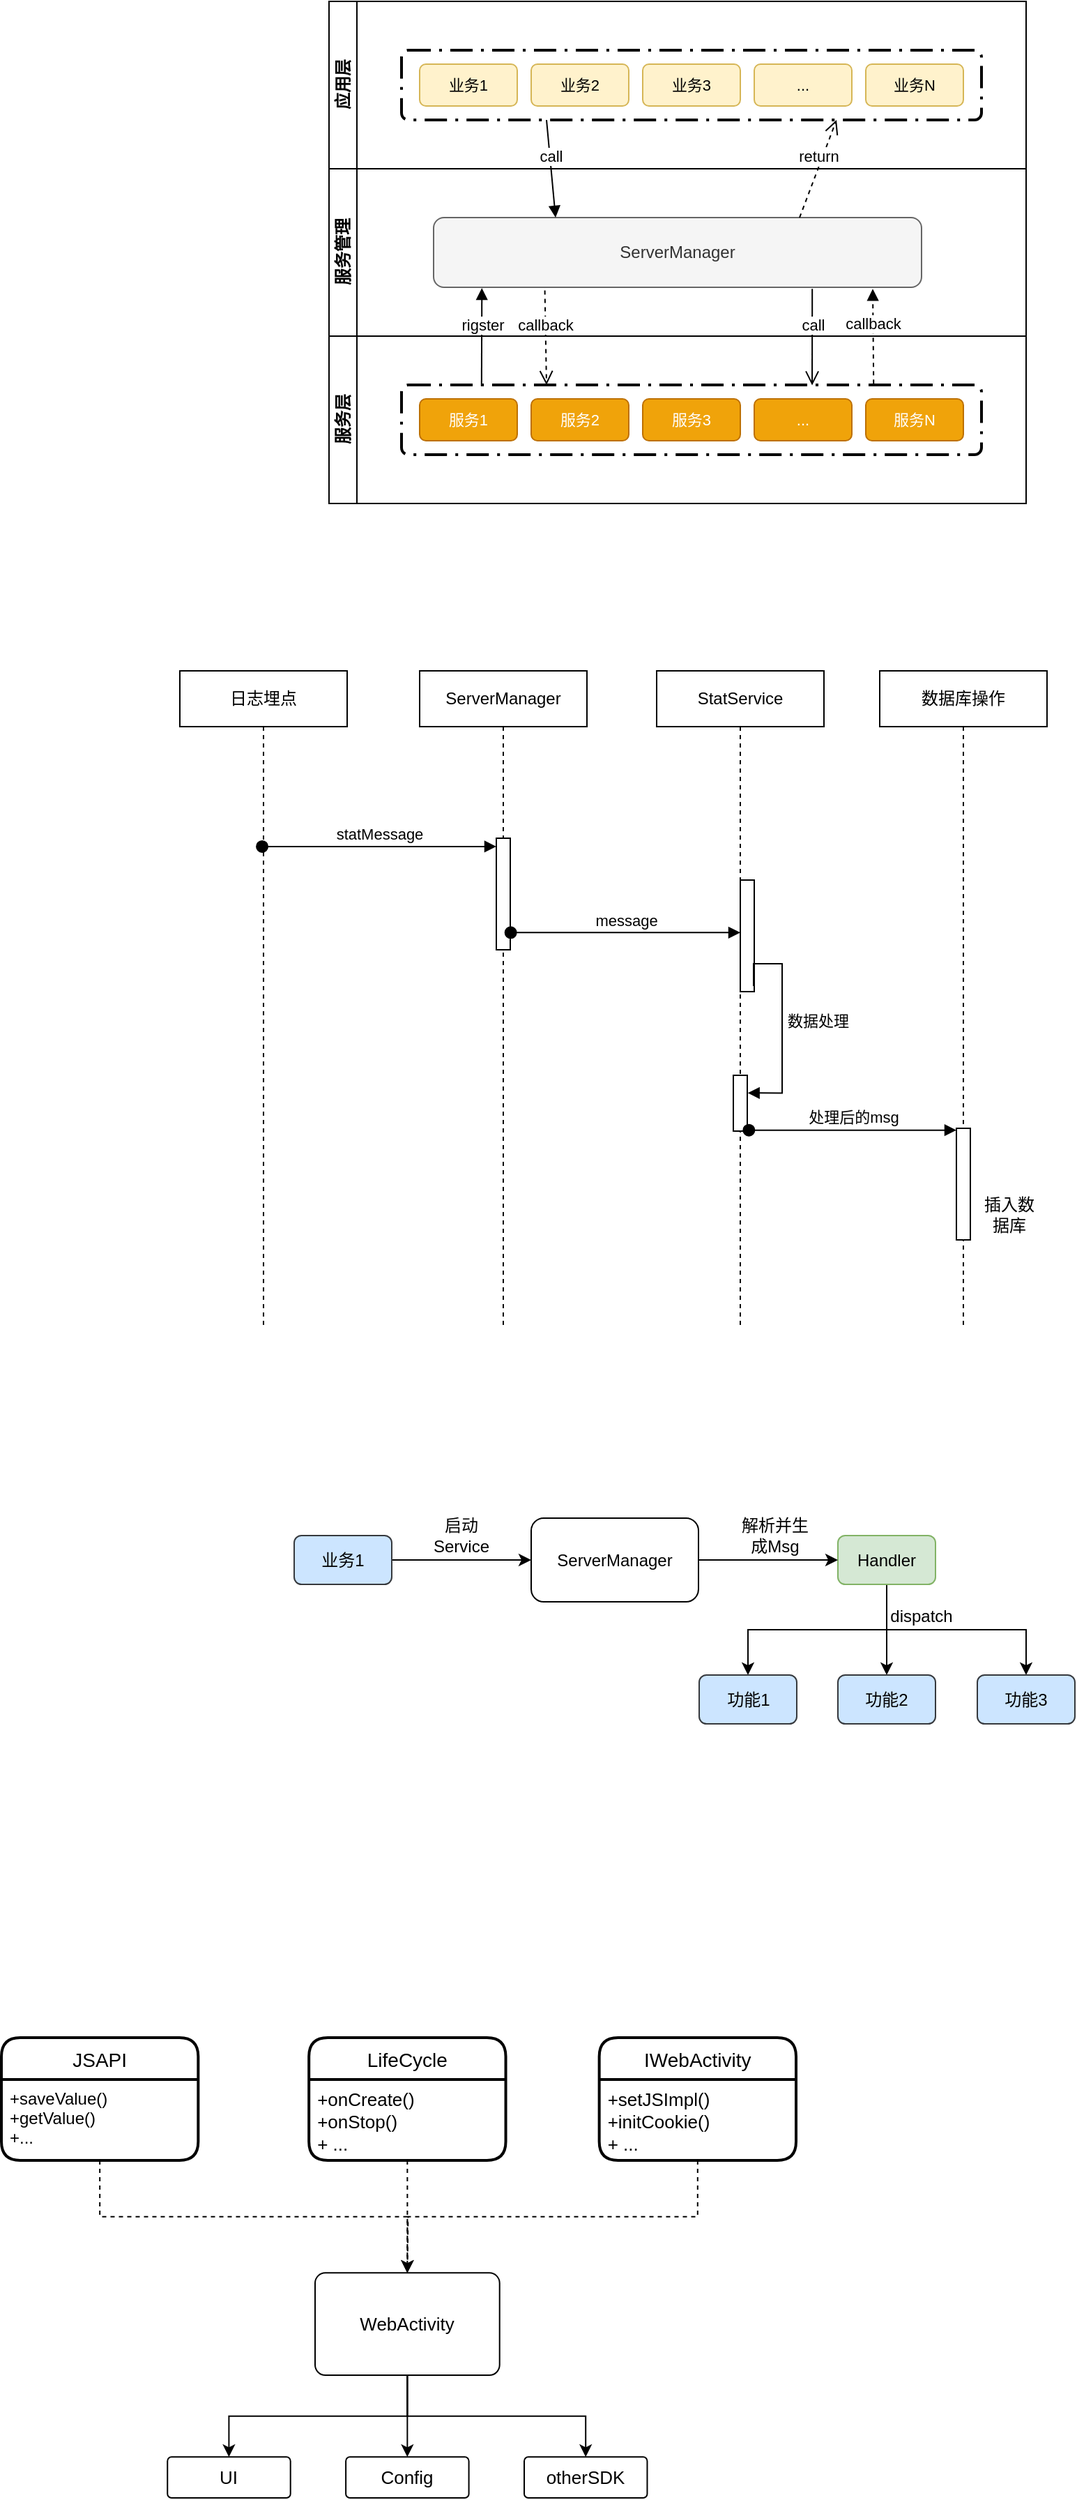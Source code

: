<mxfile version="13.10.6" type="github">
  <diagram id="6sg15hHj_-Byl1abYVdN" name="第 1 页">
    <mxGraphModel dx="1186" dy="773" grid="1" gridSize="10" guides="1" tooltips="1" connect="1" arrows="1" fold="1" page="1" pageScale="1" pageWidth="1654" pageHeight="2336" math="0" shadow="0">
      <root>
        <mxCell id="0" />
        <mxCell id="1" parent="0" />
        <mxCell id="R7gVYazL5rgEZHo6psz_-6" value="" style="swimlane;html=1;childLayout=stackLayout;resizeParent=1;resizeParentMax=0;horizontal=0;startSize=0;horizontalStack=0;glass=0;" parent="1" vertex="1">
          <mxGeometry x="345" y="110" width="500" height="360" as="geometry">
            <mxRectangle x="345" y="110" width="30" height="50" as="alternateBounds" />
          </mxGeometry>
        </mxCell>
        <mxCell id="R7gVYazL5rgEZHo6psz_-7" value="应用层" style="swimlane;html=1;startSize=20;horizontal=0;" parent="R7gVYazL5rgEZHo6psz_-6" vertex="1">
          <mxGeometry width="500" height="120" as="geometry">
            <mxRectangle width="500" height="20" as="alternateBounds" />
          </mxGeometry>
        </mxCell>
        <mxCell id="R7gVYazL5rgEZHo6psz_-20" value="" style="rounded=1;arcSize=10;dashed=1;strokeColor=#000000;fillColor=none;gradientColor=none;dashPattern=8 3 1 3;strokeWidth=2;glass=0;" parent="R7gVYazL5rgEZHo6psz_-7" vertex="1">
          <mxGeometry x="52" y="35" width="416" height="50" as="geometry" />
        </mxCell>
        <mxCell id="R7gVYazL5rgEZHo6psz_-12" value="&lt;span style=&quot;font-size: 11px&quot;&gt;业务1&lt;/span&gt;" style="rounded=1;whiteSpace=wrap;html=1;fillColor=#fff2cc;strokeColor=#d6b656;glass=0;" parent="R7gVYazL5rgEZHo6psz_-7" vertex="1">
          <mxGeometry x="65" y="45" width="70" height="30" as="geometry" />
        </mxCell>
        <mxCell id="R7gVYazL5rgEZHo6psz_-15" value="&lt;span style=&quot;font-size: 11px&quot;&gt;业务2&lt;/span&gt;" style="rounded=1;whiteSpace=wrap;html=1;fillColor=#fff2cc;strokeColor=#d6b656;glass=0;" parent="R7gVYazL5rgEZHo6psz_-7" vertex="1">
          <mxGeometry x="145" y="45" width="70" height="30" as="geometry" />
        </mxCell>
        <mxCell id="R7gVYazL5rgEZHo6psz_-18" value="&lt;span style=&quot;font-size: 11px&quot;&gt;业务3&lt;/span&gt;" style="rounded=1;whiteSpace=wrap;html=1;fillColor=#fff2cc;strokeColor=#d6b656;glass=0;" parent="R7gVYazL5rgEZHo6psz_-7" vertex="1">
          <mxGeometry x="225" y="45" width="70" height="30" as="geometry" />
        </mxCell>
        <mxCell id="R7gVYazL5rgEZHo6psz_-17" value="&lt;font style=&quot;font-size: 11px&quot;&gt;...&lt;/font&gt;" style="rounded=1;whiteSpace=wrap;html=1;fillColor=#fff2cc;strokeColor=#d6b656;glass=0;" parent="R7gVYazL5rgEZHo6psz_-7" vertex="1">
          <mxGeometry x="305" y="45" width="70" height="30" as="geometry" />
        </mxCell>
        <mxCell id="R7gVYazL5rgEZHo6psz_-16" value="&lt;span style=&quot;font-size: 11px&quot;&gt;业务N&lt;/span&gt;" style="rounded=1;whiteSpace=wrap;html=1;fillColor=#fff2cc;strokeColor=#d6b656;glass=0;" parent="R7gVYazL5rgEZHo6psz_-7" vertex="1">
          <mxGeometry x="385" y="45" width="70" height="30" as="geometry" />
        </mxCell>
        <mxCell id="R7gVYazL5rgEZHo6psz_-8" value="服务管理" style="swimlane;html=1;startSize=20;horizontal=0;" parent="R7gVYazL5rgEZHo6psz_-6" vertex="1">
          <mxGeometry y="120" width="500" height="120" as="geometry">
            <mxRectangle y="120" width="500" height="40" as="alternateBounds" />
          </mxGeometry>
        </mxCell>
        <mxCell id="R7gVYazL5rgEZHo6psz_-11" value="ServerManager" style="rounded=1;whiteSpace=wrap;html=1;fillColor=#f5f5f5;strokeColor=#666666;glass=0;fontColor=#333333;" parent="R7gVYazL5rgEZHo6psz_-8" vertex="1">
          <mxGeometry x="75" y="35" width="350" height="50" as="geometry" />
        </mxCell>
        <mxCell id="R7gVYazL5rgEZHo6psz_-9" value="服务层" style="swimlane;html=1;startSize=20;horizontal=0;" parent="R7gVYazL5rgEZHo6psz_-6" vertex="1">
          <mxGeometry y="240" width="500" height="120" as="geometry">
            <mxRectangle y="240" width="500" height="40" as="alternateBounds" />
          </mxGeometry>
        </mxCell>
        <mxCell id="R7gVYazL5rgEZHo6psz_-29" value="" style="rounded=1;arcSize=10;dashed=1;strokeColor=#000000;fillColor=none;gradientColor=none;dashPattern=8 3 1 3;strokeWidth=2;glass=0;" parent="R7gVYazL5rgEZHo6psz_-9" vertex="1">
          <mxGeometry x="52" y="35" width="416" height="50" as="geometry" />
        </mxCell>
        <mxCell id="R7gVYazL5rgEZHo6psz_-30" value="&lt;span style=&quot;font-size: 11px&quot;&gt;服务1&lt;/span&gt;" style="rounded=1;whiteSpace=wrap;html=1;fillColor=#f0a30a;strokeColor=#BD7000;glass=0;fontColor=#ffffff;" parent="R7gVYazL5rgEZHo6psz_-9" vertex="1">
          <mxGeometry x="65" y="45" width="70" height="30" as="geometry" />
        </mxCell>
        <mxCell id="R7gVYazL5rgEZHo6psz_-31" value="&lt;span style=&quot;font-size: 11px&quot;&gt;服务2&lt;/span&gt;" style="rounded=1;whiteSpace=wrap;html=1;fillColor=#f0a30a;strokeColor=#BD7000;glass=0;fontColor=#ffffff;" parent="R7gVYazL5rgEZHo6psz_-9" vertex="1">
          <mxGeometry x="145" y="45" width="70" height="30" as="geometry" />
        </mxCell>
        <mxCell id="R7gVYazL5rgEZHo6psz_-33" value="&lt;span style=&quot;font-size: 11px&quot;&gt;服务3&lt;/span&gt;" style="rounded=1;whiteSpace=wrap;html=1;fillColor=#f0a30a;strokeColor=#BD7000;glass=0;fontColor=#ffffff;" parent="R7gVYazL5rgEZHo6psz_-9" vertex="1">
          <mxGeometry x="225" y="45" width="70" height="30" as="geometry" />
        </mxCell>
        <mxCell id="R7gVYazL5rgEZHo6psz_-32" value="&lt;span style=&quot;font-size: 11px&quot;&gt;...&lt;/span&gt;" style="rounded=1;whiteSpace=wrap;html=1;fillColor=#f0a30a;strokeColor=#BD7000;glass=0;fontColor=#ffffff;" parent="R7gVYazL5rgEZHo6psz_-9" vertex="1">
          <mxGeometry x="305" y="45" width="70" height="30" as="geometry" />
        </mxCell>
        <mxCell id="R7gVYazL5rgEZHo6psz_-34" value="&lt;span style=&quot;font-size: 11px&quot;&gt;服务N&lt;/span&gt;" style="rounded=1;whiteSpace=wrap;html=1;fillColor=#f0a30a;strokeColor=#BD7000;glass=0;fontColor=#ffffff;" parent="R7gVYazL5rgEZHo6psz_-9" vertex="1">
          <mxGeometry x="385" y="45" width="70" height="30" as="geometry" />
        </mxCell>
        <mxCell id="R7gVYazL5rgEZHo6psz_-42" value="call" style="html=1;verticalAlign=bottom;endArrow=block;exitX=0.25;exitY=1;exitDx=0;exitDy=0;entryX=0.25;entryY=0;entryDx=0;entryDy=0;" parent="R7gVYazL5rgEZHo6psz_-6" source="R7gVYazL5rgEZHo6psz_-20" target="R7gVYazL5rgEZHo6psz_-11" edge="1">
          <mxGeometry width="80" relative="1" as="geometry">
            <mxPoint x="215" y="160" as="sourcePoint" />
            <mxPoint x="295" y="160" as="targetPoint" />
          </mxGeometry>
        </mxCell>
        <mxCell id="R7gVYazL5rgEZHo6psz_-44" value="return" style="html=1;verticalAlign=bottom;endArrow=open;dashed=1;endSize=8;entryX=0.75;entryY=1;entryDx=0;entryDy=0;exitX=0.75;exitY=0;exitDx=0;exitDy=0;" parent="R7gVYazL5rgEZHo6psz_-6" source="R7gVYazL5rgEZHo6psz_-11" target="R7gVYazL5rgEZHo6psz_-20" edge="1">
          <mxGeometry relative="1" as="geometry">
            <mxPoint x="295" y="160" as="sourcePoint" />
            <mxPoint x="215" y="160" as="targetPoint" />
          </mxGeometry>
        </mxCell>
        <mxCell id="R7gVYazL5rgEZHo6psz_-45" value="rigster" style="html=1;verticalAlign=bottom;endArrow=block;exitX=0.138;exitY=0.017;exitDx=0;exitDy=0;exitPerimeter=0;entryX=0.099;entryY=1.011;entryDx=0;entryDy=0;entryPerimeter=0;" parent="R7gVYazL5rgEZHo6psz_-6" source="R7gVYazL5rgEZHo6psz_-29" target="R7gVYazL5rgEZHo6psz_-11" edge="1">
          <mxGeometry width="80" relative="1" as="geometry">
            <mxPoint x="215" y="160" as="sourcePoint" />
            <mxPoint x="295" y="160" as="targetPoint" />
          </mxGeometry>
        </mxCell>
        <mxCell id="R7gVYazL5rgEZHo6psz_-46" value="callback" style="html=1;verticalAlign=bottom;endArrow=open;dashed=1;endSize=8;entryX=0.25;entryY=0;entryDx=0;entryDy=0;exitX=0.228;exitY=1.046;exitDx=0;exitDy=0;exitPerimeter=0;" parent="R7gVYazL5rgEZHo6psz_-6" source="R7gVYazL5rgEZHo6psz_-11" target="R7gVYazL5rgEZHo6psz_-29" edge="1">
          <mxGeometry relative="1" as="geometry">
            <mxPoint x="295" y="160" as="sourcePoint" />
            <mxPoint x="215" y="160" as="targetPoint" />
          </mxGeometry>
        </mxCell>
        <mxCell id="R7gVYazL5rgEZHo6psz_-47" value="callback" style="html=1;verticalAlign=bottom;endArrow=block;exitX=0.814;exitY=-0.017;exitDx=0;exitDy=0;entryX=0.9;entryY=1.023;entryDx=0;entryDy=0;entryPerimeter=0;exitPerimeter=0;dashed=1;" parent="R7gVYazL5rgEZHo6psz_-6" source="R7gVYazL5rgEZHo6psz_-29" target="R7gVYazL5rgEZHo6psz_-11" edge="1">
          <mxGeometry width="80" relative="1" as="geometry">
            <mxPoint x="119.408" y="285.85" as="sourcePoint" />
            <mxPoint x="119.65" y="215.55" as="targetPoint" />
          </mxGeometry>
        </mxCell>
        <mxCell id="R7gVYazL5rgEZHo6psz_-48" value="call" style="html=1;verticalAlign=bottom;endArrow=open;endSize=8;entryX=0.708;entryY=0.006;entryDx=0;entryDy=0;exitX=0.776;exitY=1.023;exitDx=0;exitDy=0;exitPerimeter=0;entryPerimeter=0;" parent="R7gVYazL5rgEZHo6psz_-6" source="R7gVYazL5rgEZHo6psz_-11" target="R7gVYazL5rgEZHo6psz_-29" edge="1">
          <mxGeometry relative="1" as="geometry">
            <mxPoint x="164.8" y="217.3" as="sourcePoint" />
            <mxPoint x="166" y="285" as="targetPoint" />
          </mxGeometry>
        </mxCell>
        <mxCell id="QbrIPNOTZNOffeJjZvsj-2" value="日志埋点" style="shape=umlLifeline;perimeter=lifelinePerimeter;whiteSpace=wrap;html=1;container=1;collapsible=0;recursiveResize=0;outlineConnect=0;rounded=0;sketch=0;" parent="1" vertex="1">
          <mxGeometry x="238" y="590" width="120" height="470" as="geometry" />
        </mxCell>
        <mxCell id="QbrIPNOTZNOffeJjZvsj-3" value="数据库操作" style="shape=umlLifeline;perimeter=lifelinePerimeter;whiteSpace=wrap;html=1;container=1;collapsible=0;recursiveResize=0;outlineConnect=0;rounded=0;sketch=0;" parent="1" vertex="1">
          <mxGeometry x="740" y="590" width="120" height="470" as="geometry" />
        </mxCell>
        <mxCell id="QbrIPNOTZNOffeJjZvsj-17" value="" style="html=1;points=[];perimeter=orthogonalPerimeter;" parent="QbrIPNOTZNOffeJjZvsj-3" vertex="1">
          <mxGeometry x="55" y="328" width="10" height="80" as="geometry" />
        </mxCell>
        <mxCell id="QbrIPNOTZNOffeJjZvsj-19" value="插入数据库" style="text;html=1;strokeColor=none;fillColor=none;align=center;verticalAlign=middle;whiteSpace=wrap;rounded=0;" parent="QbrIPNOTZNOffeJjZvsj-3" vertex="1">
          <mxGeometry x="73" y="380" width="40" height="20" as="geometry" />
        </mxCell>
        <mxCell id="QbrIPNOTZNOffeJjZvsj-4" value="ServerManager" style="shape=umlLifeline;perimeter=lifelinePerimeter;whiteSpace=wrap;html=1;container=1;collapsible=0;recursiveResize=0;outlineConnect=0;rounded=0;sketch=0;" parent="1" vertex="1">
          <mxGeometry x="410" y="590" width="120" height="470" as="geometry" />
        </mxCell>
        <mxCell id="QbrIPNOTZNOffeJjZvsj-5" value="" style="html=1;points=[];perimeter=orthogonalPerimeter;" parent="QbrIPNOTZNOffeJjZvsj-4" vertex="1">
          <mxGeometry x="55" y="120" width="10" height="80" as="geometry" />
        </mxCell>
        <mxCell id="QbrIPNOTZNOffeJjZvsj-6" value="statMessage" style="html=1;verticalAlign=bottom;startArrow=oval;endArrow=block;startSize=8;exitX=0.492;exitY=0.268;exitDx=0;exitDy=0;exitPerimeter=0;" parent="1" source="QbrIPNOTZNOffeJjZvsj-2" target="QbrIPNOTZNOffeJjZvsj-5" edge="1">
          <mxGeometry relative="1" as="geometry">
            <mxPoint x="370" y="690" as="sourcePoint" />
          </mxGeometry>
        </mxCell>
        <mxCell id="QbrIPNOTZNOffeJjZvsj-7" value="StatService" style="shape=umlLifeline;perimeter=lifelinePerimeter;whiteSpace=wrap;html=1;container=1;collapsible=0;recursiveResize=0;outlineConnect=0;rounded=0;sketch=0;" parent="1" vertex="1">
          <mxGeometry x="580" y="590" width="120" height="470" as="geometry" />
        </mxCell>
        <mxCell id="QbrIPNOTZNOffeJjZvsj-15" value="" style="html=1;points=[];perimeter=orthogonalPerimeter;" parent="QbrIPNOTZNOffeJjZvsj-7" vertex="1">
          <mxGeometry x="55" y="290" width="10" height="40" as="geometry" />
        </mxCell>
        <mxCell id="QbrIPNOTZNOffeJjZvsj-13" value="" style="html=1;points=[];perimeter=orthogonalPerimeter;" parent="1" vertex="1">
          <mxGeometry x="640" y="740" width="10" height="80" as="geometry" />
        </mxCell>
        <mxCell id="QbrIPNOTZNOffeJjZvsj-14" value="message" style="html=1;verticalAlign=bottom;startArrow=oval;endArrow=block;startSize=8;exitX=1.033;exitY=0.846;exitDx=0;exitDy=0;exitPerimeter=0;" parent="1" source="QbrIPNOTZNOffeJjZvsj-5" target="QbrIPNOTZNOffeJjZvsj-13" edge="1">
          <mxGeometry relative="1" as="geometry">
            <mxPoint x="580" y="760" as="sourcePoint" />
          </mxGeometry>
        </mxCell>
        <mxCell id="QbrIPNOTZNOffeJjZvsj-16" value="数据处理" style="edgeStyle=orthogonalEdgeStyle;html=1;align=left;spacingLeft=2;endArrow=block;rounded=0;entryX=1.033;entryY=0.317;exitX=0.95;exitY=0.95;exitDx=0;exitDy=0;exitPerimeter=0;entryDx=0;entryDy=0;entryPerimeter=0;" parent="1" source="QbrIPNOTZNOffeJjZvsj-13" target="QbrIPNOTZNOffeJjZvsj-15" edge="1">
          <mxGeometry relative="1" as="geometry">
            <mxPoint x="645" y="850" as="sourcePoint" />
            <Array as="points">
              <mxPoint x="650" y="800" />
              <mxPoint x="670" y="800" />
              <mxPoint x="670" y="893" />
            </Array>
          </mxGeometry>
        </mxCell>
        <mxCell id="QbrIPNOTZNOffeJjZvsj-18" value="处理后的msg" style="html=1;verticalAlign=bottom;startArrow=oval;endArrow=block;startSize=8;exitX=1.117;exitY=0.983;exitDx=0;exitDy=0;exitPerimeter=0;" parent="1" source="QbrIPNOTZNOffeJjZvsj-15" target="QbrIPNOTZNOffeJjZvsj-17" edge="1">
          <mxGeometry relative="1" as="geometry">
            <mxPoint x="735" y="910" as="sourcePoint" />
          </mxGeometry>
        </mxCell>
        <mxCell id="ELsuXOG9NYPYfu7IpwLm-6" style="edgeStyle=orthogonalEdgeStyle;rounded=0;orthogonalLoop=1;jettySize=auto;html=1;exitX=1;exitY=0.5;exitDx=0;exitDy=0;entryX=0;entryY=0.5;entryDx=0;entryDy=0;" parent="1" source="ELsuXOG9NYPYfu7IpwLm-1" target="ELsuXOG9NYPYfu7IpwLm-5" edge="1">
          <mxGeometry relative="1" as="geometry" />
        </mxCell>
        <mxCell id="ELsuXOG9NYPYfu7IpwLm-1" value="业务1" style="rounded=1;whiteSpace=wrap;html=1;fillColor=#cce5ff;strokeColor=#36393d;" parent="1" vertex="1">
          <mxGeometry x="320" y="1210" width="70" height="35" as="geometry" />
        </mxCell>
        <mxCell id="ELsuXOG9NYPYfu7IpwLm-15" style="edgeStyle=orthogonalEdgeStyle;rounded=0;orthogonalLoop=1;jettySize=auto;html=1;exitX=0.5;exitY=1;exitDx=0;exitDy=0;entryX=0.5;entryY=0;entryDx=0;entryDy=0;" parent="1" source="ELsuXOG9NYPYfu7IpwLm-2" target="ELsuXOG9NYPYfu7IpwLm-12" edge="1">
          <mxGeometry relative="1" as="geometry" />
        </mxCell>
        <mxCell id="ELsuXOG9NYPYfu7IpwLm-16" style="edgeStyle=orthogonalEdgeStyle;rounded=0;orthogonalLoop=1;jettySize=auto;html=1;exitX=0.5;exitY=1;exitDx=0;exitDy=0;" parent="1" source="ELsuXOG9NYPYfu7IpwLm-2" target="ELsuXOG9NYPYfu7IpwLm-3" edge="1">
          <mxGeometry relative="1" as="geometry" />
        </mxCell>
        <mxCell id="ELsuXOG9NYPYfu7IpwLm-17" style="edgeStyle=orthogonalEdgeStyle;rounded=0;orthogonalLoop=1;jettySize=auto;html=1;exitX=0.5;exitY=1;exitDx=0;exitDy=0;" parent="1" source="ELsuXOG9NYPYfu7IpwLm-2" target="ELsuXOG9NYPYfu7IpwLm-11" edge="1">
          <mxGeometry relative="1" as="geometry" />
        </mxCell>
        <mxCell id="ELsuXOG9NYPYfu7IpwLm-2" value="Handler" style="rounded=1;whiteSpace=wrap;html=1;fillColor=#d5e8d4;strokeColor=#82b366;" parent="1" vertex="1">
          <mxGeometry x="710" y="1210" width="70" height="35" as="geometry" />
        </mxCell>
        <mxCell id="ELsuXOG9NYPYfu7IpwLm-3" value="功能1" style="rounded=1;whiteSpace=wrap;html=1;fillColor=#cce5ff;strokeColor=#36393d;" parent="1" vertex="1">
          <mxGeometry x="610.5" y="1310" width="70" height="35" as="geometry" />
        </mxCell>
        <mxCell id="ELsuXOG9NYPYfu7IpwLm-9" style="edgeStyle=orthogonalEdgeStyle;rounded=0;orthogonalLoop=1;jettySize=auto;html=1;exitX=1;exitY=0.5;exitDx=0;exitDy=0;entryX=0;entryY=0.5;entryDx=0;entryDy=0;" parent="1" source="ELsuXOG9NYPYfu7IpwLm-5" target="ELsuXOG9NYPYfu7IpwLm-2" edge="1">
          <mxGeometry relative="1" as="geometry" />
        </mxCell>
        <mxCell id="ELsuXOG9NYPYfu7IpwLm-5" value="ServerManager" style="rounded=1;whiteSpace=wrap;html=1;" parent="1" vertex="1">
          <mxGeometry x="490" y="1197.5" width="120" height="60" as="geometry" />
        </mxCell>
        <mxCell id="ELsuXOG9NYPYfu7IpwLm-7" value="启动Service" style="text;html=1;strokeColor=none;fillColor=none;align=center;verticalAlign=middle;whiteSpace=wrap;rounded=0;" parent="1" vertex="1">
          <mxGeometry x="420" y="1200" width="40" height="20" as="geometry" />
        </mxCell>
        <mxCell id="ELsuXOG9NYPYfu7IpwLm-10" value="解析并生成Msg" style="text;html=1;strokeColor=none;fillColor=none;align=center;verticalAlign=middle;whiteSpace=wrap;rounded=0;" parent="1" vertex="1">
          <mxGeometry x="640" y="1200" width="50" height="20" as="geometry" />
        </mxCell>
        <mxCell id="ELsuXOG9NYPYfu7IpwLm-11" value="功能3" style="rounded=1;whiteSpace=wrap;html=1;fillColor=#cce5ff;strokeColor=#36393d;" parent="1" vertex="1">
          <mxGeometry x="810" y="1310" width="70" height="35" as="geometry" />
        </mxCell>
        <mxCell id="ELsuXOG9NYPYfu7IpwLm-12" value="功能2" style="rounded=1;whiteSpace=wrap;html=1;fillColor=#cce5ff;strokeColor=#36393d;" parent="1" vertex="1">
          <mxGeometry x="710" y="1310" width="70" height="35" as="geometry" />
        </mxCell>
        <mxCell id="ELsuXOG9NYPYfu7IpwLm-18" value="dispatch" style="text;html=1;strokeColor=none;fillColor=none;align=center;verticalAlign=middle;whiteSpace=wrap;rounded=0;" parent="1" vertex="1">
          <mxGeometry x="750" y="1257.5" width="40" height="20" as="geometry" />
        </mxCell>
        <mxCell id="v_mcmU05dLHTExcDYxln-45" value="" style="group" vertex="1" connectable="0" parent="1">
          <mxGeometry x="110" y="1570" width="570" height="330" as="geometry" />
        </mxCell>
        <mxCell id="v_mcmU05dLHTExcDYxln-1" value="IWebActivity" style="swimlane;childLayout=stackLayout;horizontal=1;startSize=30;horizontalStack=0;rounded=1;fontSize=14;fontStyle=0;strokeWidth=2;resizeParent=0;resizeLast=1;shadow=0;dashed=0;align=center;" vertex="1" parent="v_mcmU05dLHTExcDYxln-45">
          <mxGeometry x="428.824" width="141.176" height="88" as="geometry">
            <mxRectangle x="200" y="1700" width="110" height="30" as="alternateBounds" />
          </mxGeometry>
        </mxCell>
        <mxCell id="v_mcmU05dLHTExcDYxln-2" value="+setJSImpl()&#xa;+initCookie()&#xa;+ ..." style="align=left;strokeColor=none;fillColor=none;spacingLeft=4;fontSize=13;verticalAlign=top;resizable=0;rotatable=0;part=1;" vertex="1" parent="v_mcmU05dLHTExcDYxln-1">
          <mxGeometry y="30" width="141.176" height="58" as="geometry" />
        </mxCell>
        <mxCell id="v_mcmU05dLHTExcDYxln-6" value="JSAPI" style="swimlane;childLayout=stackLayout;horizontal=1;startSize=30;horizontalStack=0;rounded=1;fontSize=14;fontStyle=0;strokeWidth=2;resizeParent=0;resizeLast=1;shadow=0;dashed=0;align=center;" vertex="1" parent="v_mcmU05dLHTExcDYxln-45">
          <mxGeometry width="141.176" height="88" as="geometry" />
        </mxCell>
        <mxCell id="v_mcmU05dLHTExcDYxln-7" value="+saveValue()&#xa;+getValue()&#xa;+..." style="align=left;strokeColor=none;fillColor=none;spacingLeft=4;fontSize=12;verticalAlign=top;resizable=0;rotatable=0;part=1;" vertex="1" parent="v_mcmU05dLHTExcDYxln-6">
          <mxGeometry y="30" width="141.176" height="58" as="geometry" />
        </mxCell>
        <mxCell id="v_mcmU05dLHTExcDYxln-23" value="WebActivity" style="rounded=1;arcSize=10;whiteSpace=wrap;html=1;align=center;fontSize=13;" vertex="1" parent="v_mcmU05dLHTExcDYxln-45">
          <mxGeometry x="225" y="168.667" width="132.353" height="73.333" as="geometry" />
        </mxCell>
        <mxCell id="v_mcmU05dLHTExcDYxln-25" value="LifeCycle" style="swimlane;childLayout=stackLayout;horizontal=1;startSize=30;horizontalStack=0;rounded=1;fontSize=14;fontStyle=0;strokeWidth=2;resizeParent=0;resizeLast=1;shadow=0;dashed=0;align=center;" vertex="1" parent="v_mcmU05dLHTExcDYxln-45">
          <mxGeometry x="220.588" width="141.176" height="88" as="geometry">
            <mxRectangle x="200" y="1700" width="110" height="30" as="alternateBounds" />
          </mxGeometry>
        </mxCell>
        <mxCell id="v_mcmU05dLHTExcDYxln-26" value="+onCreate()&#xa;+onStop()&#xa;+ ..." style="align=left;strokeColor=none;fillColor=none;spacingLeft=4;fontSize=13;verticalAlign=top;resizable=0;rotatable=0;part=1;" vertex="1" parent="v_mcmU05dLHTExcDYxln-25">
          <mxGeometry y="30" width="141.176" height="58" as="geometry" />
        </mxCell>
        <mxCell id="v_mcmU05dLHTExcDYxln-27" style="edgeStyle=orthogonalEdgeStyle;rounded=0;orthogonalLoop=1;jettySize=auto;html=1;exitX=0.5;exitY=1;exitDx=0;exitDy=0;entryX=0.5;entryY=0;entryDx=0;entryDy=0;dashed=1;fontSize=13;" edge="1" parent="v_mcmU05dLHTExcDYxln-45" source="v_mcmU05dLHTExcDYxln-7" target="v_mcmU05dLHTExcDYxln-23">
          <mxGeometry relative="1" as="geometry" />
        </mxCell>
        <mxCell id="v_mcmU05dLHTExcDYxln-28" style="edgeStyle=orthogonalEdgeStyle;rounded=0;orthogonalLoop=1;jettySize=auto;html=1;exitX=0.5;exitY=1;exitDx=0;exitDy=0;dashed=1;fontSize=13;" edge="1" parent="v_mcmU05dLHTExcDYxln-45" source="v_mcmU05dLHTExcDYxln-26">
          <mxGeometry relative="1" as="geometry">
            <mxPoint x="291.176" y="168.667" as="targetPoint" />
          </mxGeometry>
        </mxCell>
        <mxCell id="v_mcmU05dLHTExcDYxln-29" style="edgeStyle=orthogonalEdgeStyle;rounded=0;orthogonalLoop=1;jettySize=auto;html=1;exitX=0.5;exitY=1;exitDx=0;exitDy=0;dashed=1;fontSize=13;" edge="1" parent="v_mcmU05dLHTExcDYxln-45" source="v_mcmU05dLHTExcDYxln-2">
          <mxGeometry relative="1" as="geometry">
            <mxPoint x="291.176" y="168.667" as="targetPoint" />
          </mxGeometry>
        </mxCell>
        <mxCell id="v_mcmU05dLHTExcDYxln-39" value="otherSDK" style="rounded=1;arcSize=10;whiteSpace=wrap;html=1;align=center;fontSize=13;" vertex="1" parent="v_mcmU05dLHTExcDYxln-45">
          <mxGeometry x="375" y="300.667" width="88.235" height="29.333" as="geometry" />
        </mxCell>
        <mxCell id="v_mcmU05dLHTExcDYxln-44" style="edgeStyle=orthogonalEdgeStyle;rounded=0;orthogonalLoop=1;jettySize=auto;html=1;exitX=0.5;exitY=1;exitDx=0;exitDy=0;fontSize=13;" edge="1" parent="v_mcmU05dLHTExcDYxln-45" source="v_mcmU05dLHTExcDYxln-23" target="v_mcmU05dLHTExcDYxln-39">
          <mxGeometry relative="1" as="geometry" />
        </mxCell>
        <mxCell id="v_mcmU05dLHTExcDYxln-40" value="Config" style="rounded=1;arcSize=10;whiteSpace=wrap;html=1;align=center;fontSize=13;" vertex="1" parent="v_mcmU05dLHTExcDYxln-45">
          <mxGeometry x="247.059" y="300.667" width="88.235" height="29.333" as="geometry" />
        </mxCell>
        <mxCell id="v_mcmU05dLHTExcDYxln-43" style="edgeStyle=orthogonalEdgeStyle;rounded=0;orthogonalLoop=1;jettySize=auto;html=1;exitX=0.5;exitY=1;exitDx=0;exitDy=0;fontSize=13;" edge="1" parent="v_mcmU05dLHTExcDYxln-45" source="v_mcmU05dLHTExcDYxln-23" target="v_mcmU05dLHTExcDYxln-40">
          <mxGeometry relative="1" as="geometry" />
        </mxCell>
        <mxCell id="v_mcmU05dLHTExcDYxln-41" value="UI" style="rounded=1;arcSize=10;whiteSpace=wrap;html=1;align=center;fontSize=13;" vertex="1" parent="v_mcmU05dLHTExcDYxln-45">
          <mxGeometry x="119.118" y="300.667" width="88.235" height="29.333" as="geometry" />
        </mxCell>
        <mxCell id="v_mcmU05dLHTExcDYxln-42" style="edgeStyle=orthogonalEdgeStyle;rounded=0;orthogonalLoop=1;jettySize=auto;html=1;exitX=0.5;exitY=1;exitDx=0;exitDy=0;fontSize=13;" edge="1" parent="v_mcmU05dLHTExcDYxln-45" source="v_mcmU05dLHTExcDYxln-23" target="v_mcmU05dLHTExcDYxln-41">
          <mxGeometry relative="1" as="geometry" />
        </mxCell>
      </root>
    </mxGraphModel>
  </diagram>
</mxfile>
